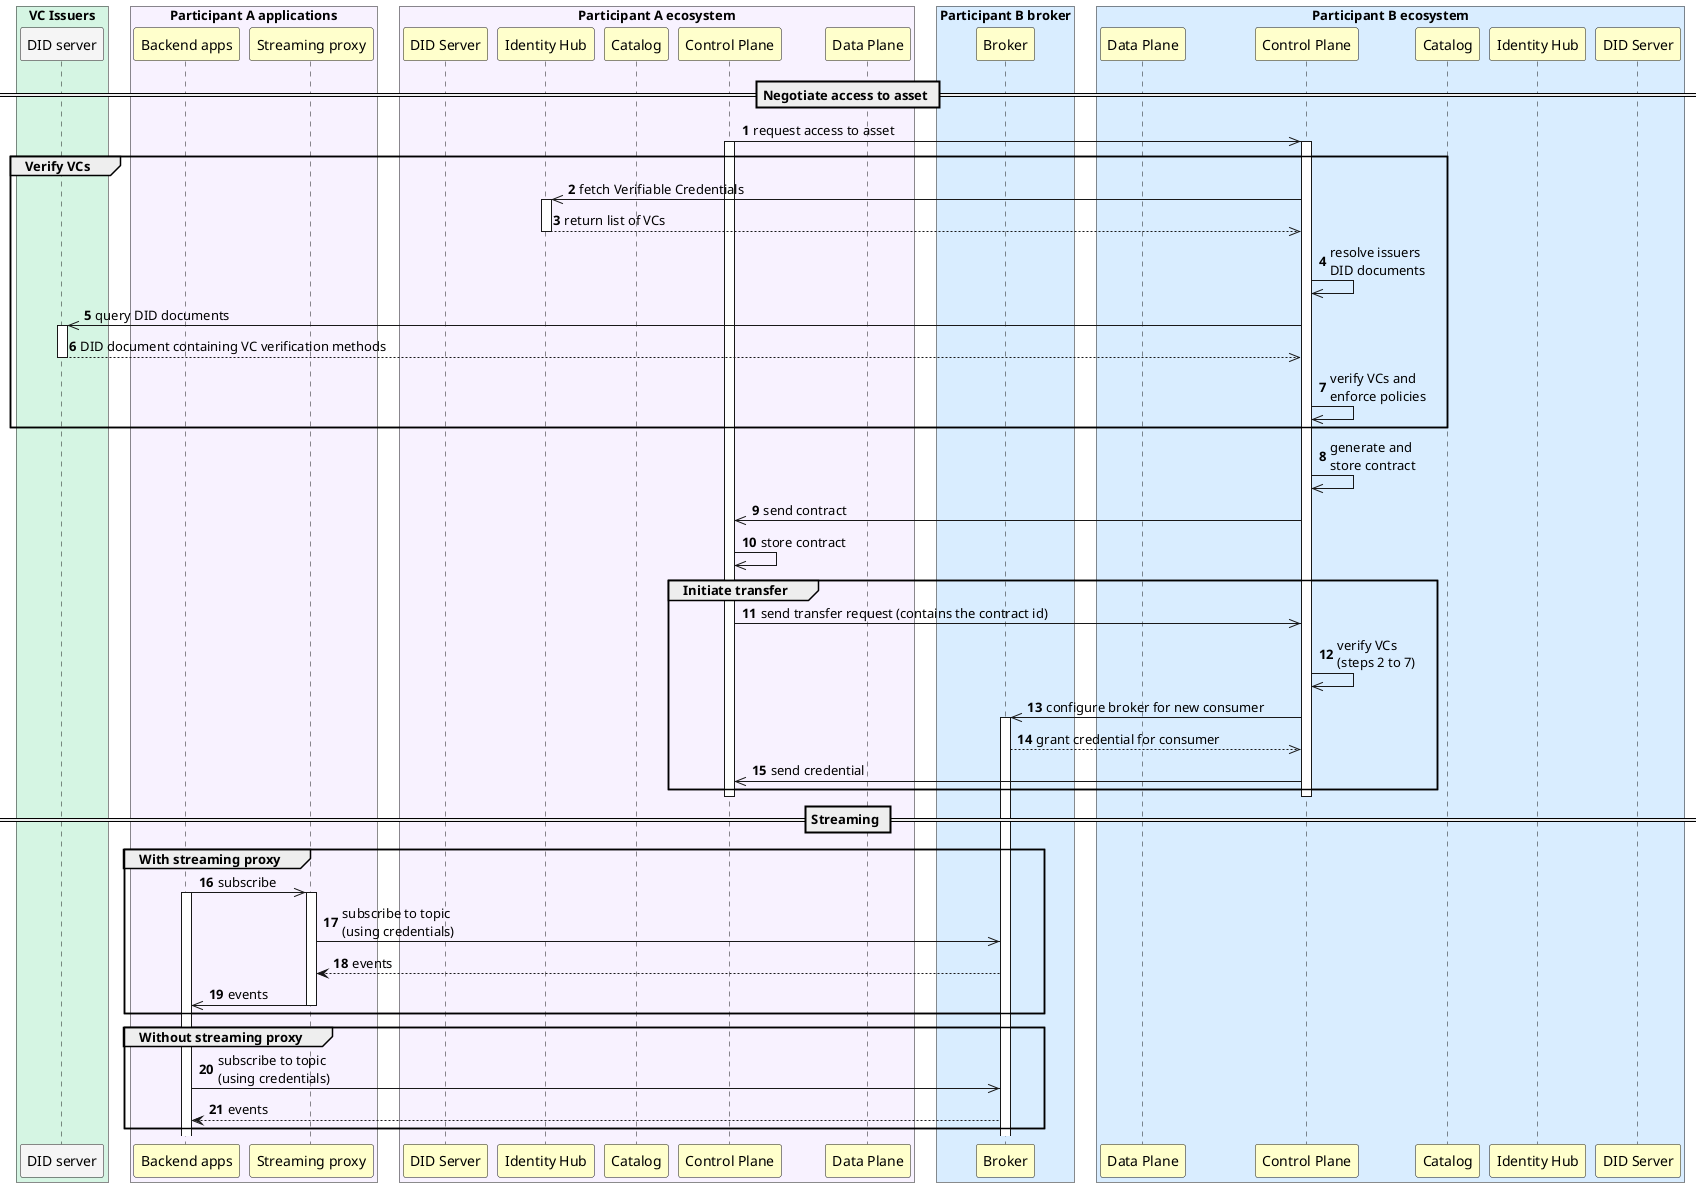 @startuml


skinParam NoteBackgroundColor WhiteSmoke
skinParam NoteFontColor Black
skinParam ParticipantBackgroundColor WhiteSmoke
skinParam ActorBackgroundColor WhiteSmoke
skinParam AgentBackgroundColor White
skinParam AgentBorderColor SkyBlue
skinparam shadowing false
skinparam BoxPadding 10

!define ParticipantAColor f8f2ff
!define ParticipantBColor d9edff
!define VCIssuersColor D5F5E3
!define DataspaceAuthorityColor FCF3CF
!define WarningColor Business
!define LeadColor Technology

autonumber

box "VC Issuers" #VCIssuersColor
    participant VcIssuersDidServer as "DID server"
end box

box "Participant A applications" #ParticipantAColor
    participant ParticipantAApps as "Backend apps" #Business
    participant ParticipantAStreamingProxy as "Streaming proxy" #Business
end box

box "Participant A ecosystem" #ParticipantAColor
    participant ParticipantADidServer as "DID Server" #Business
    participant ParticipantAIdentityHub as "Identity Hub" #Business
    participant ParticipantACatalog as "Catalog" #Business
    participant ParticipantAControlPlane as "Control Plane" #Business
    participant ParticipantADataPlane as "Data Plane" #Business
end box

box "Participant B broker" #ParticipantBColor
    participant ParticipantBBroker as "Broker" #Business
end box

box "Participant B ecosystem" #ParticipantBColor
    participant ParticipantBDataPlane as "Data Plane" #Business
    participant ParticipantBControlPlane as "Control Plane" #Business
    participant ParticipantBCatalog as "Catalog" #Business
    participant ParticipantBIdentityHub as "Identity Hub" #Business
    participant ParticipantBDidServer as "DID Server" #Business
end box

autonumber 1
== Negotiate access to asset ==

ParticipantAControlPlane ->> ParticipantBControlPlane : request access to asset
activate ParticipantAControlPlane
activate ParticipantBControlPlane
group Verify VCs
    ParticipantBControlPlane ->> ParticipantAIdentityHub : fetch Verifiable Credentials
    activate ParticipantAIdentityHub
    ParticipantAIdentityHub -->> ParticipantBControlPlane : return list of VCs
    deactivate ParticipantAIdentityHub
    ParticipantBControlPlane ->> ParticipantBControlPlane : resolve issuers\nDID documents
    ParticipantBControlPlane ->> VcIssuersDidServer : query DID documents
    activate VcIssuersDidServer
    VcIssuersDidServer -->> ParticipantBControlPlane : DID document containing VC verification methods
    deactivate VcIssuersDidServer
    ParticipantBControlPlane ->> ParticipantBControlPlane : verify VCs and\nenforce policies
end
ParticipantBControlPlane ->> ParticipantBControlPlane : generate and\nstore contract
ParticipantBControlPlane ->> ParticipantAControlPlane : send contract
ParticipantAControlPlane ->> ParticipantAControlPlane : store contract

group Initiate transfer
    ParticipantAControlPlane ->> ParticipantBControlPlane : send transfer request (contains the contract id)
	ParticipantBControlPlane ->> ParticipantBControlPlane : verify VCs\n(steps 2 to 7)
	ParticipantBControlPlane ->> ParticipantBBroker : configure broker for new consumer
	activate ParticipantBBroker
    ParticipantBBroker -->> ParticipantBControlPlane : grant credential for consumer
    ParticipantBControlPlane ->> ParticipantAControlPlane : send credential
end

deactivate ParticipantBControlPlane
deactivate ParticipantAControlPlane

== Streaming ==

group With streaming proxy
    ParticipantAApps ->> ParticipantAStreamingProxy : subscribe
    activate ParticipantAStreamingProxy
    activate ParticipantAApps
    ParticipantAStreamingProxy ->> ParticipantBBroker : subscribe to topic\n(using credentials)
    ParticipantBBroker --> ParticipantAStreamingProxy : events
    ParticipantAStreamingProxy ->> ParticipantAApps : events
    deactivate ParticipantAStreamingProxy
end

group Without streaming proxy
ParticipantAApps ->> ParticipantBBroker : subscribe to topic\n(using credentials)
ParticipantBBroker --> ParticipantAApps : events
end

@enduml